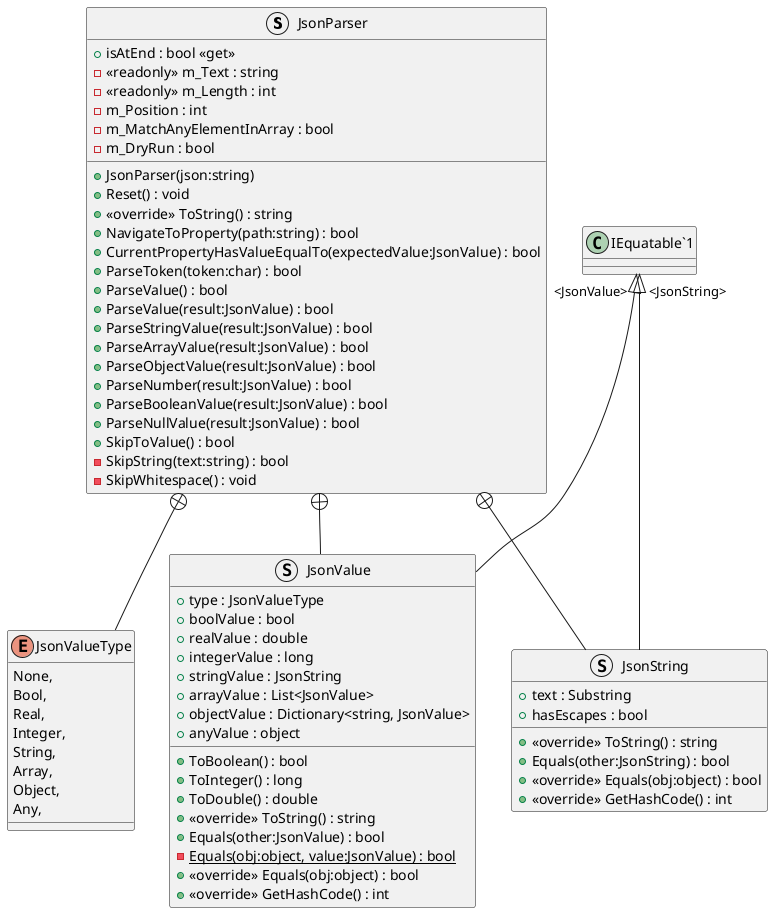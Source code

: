 @startuml
struct JsonParser {
    + JsonParser(json:string)
    + Reset() : void
    + <<override>> ToString() : string
    + NavigateToProperty(path:string) : bool
    + CurrentPropertyHasValueEqualTo(expectedValue:JsonValue) : bool
    + ParseToken(token:char) : bool
    + ParseValue() : bool
    + ParseValue(result:JsonValue) : bool
    + ParseStringValue(result:JsonValue) : bool
    + ParseArrayValue(result:JsonValue) : bool
    + ParseObjectValue(result:JsonValue) : bool
    + ParseNumber(result:JsonValue) : bool
    + ParseBooleanValue(result:JsonValue) : bool
    + ParseNullValue(result:JsonValue) : bool
    + SkipToValue() : bool
    - SkipString(text:string) : bool
    - SkipWhitespace() : void
    + isAtEnd : bool <<get>>
    - <<readonly>> m_Text : string
    - <<readonly>> m_Length : int
    - m_Position : int
    - m_MatchAnyElementInArray : bool
    - m_DryRun : bool
}
enum JsonValueType {
    None,
    Bool,
    Real,
    Integer,
    String,
    Array,
    Object,
    Any,
}
struct JsonString {
    + text : Substring
    + hasEscapes : bool
    + <<override>> ToString() : string
    + Equals(other:JsonString) : bool
    + <<override>> Equals(obj:object) : bool
    + <<override>> GetHashCode() : int
}
struct JsonValue {
    + type : JsonValueType
    + boolValue : bool
    + realValue : double
    + integerValue : long
    + stringValue : JsonString
    + arrayValue : List<JsonValue>
    + objectValue : Dictionary<string, JsonValue>
    + anyValue : object
    + ToBoolean() : bool
    + ToInteger() : long
    + ToDouble() : double
    + <<override>> ToString() : string
    + Equals(other:JsonValue) : bool
    - {static} Equals(obj:object, value:JsonValue) : bool
    + <<override>> Equals(obj:object) : bool
    + <<override>> GetHashCode() : int
}
JsonParser +-- JsonValueType
JsonParser +-- JsonString
"IEquatable`1" "<JsonString>" <|-- JsonString
JsonParser +-- JsonValue
"IEquatable`1" "<JsonValue>" <|-- JsonValue
@enduml
